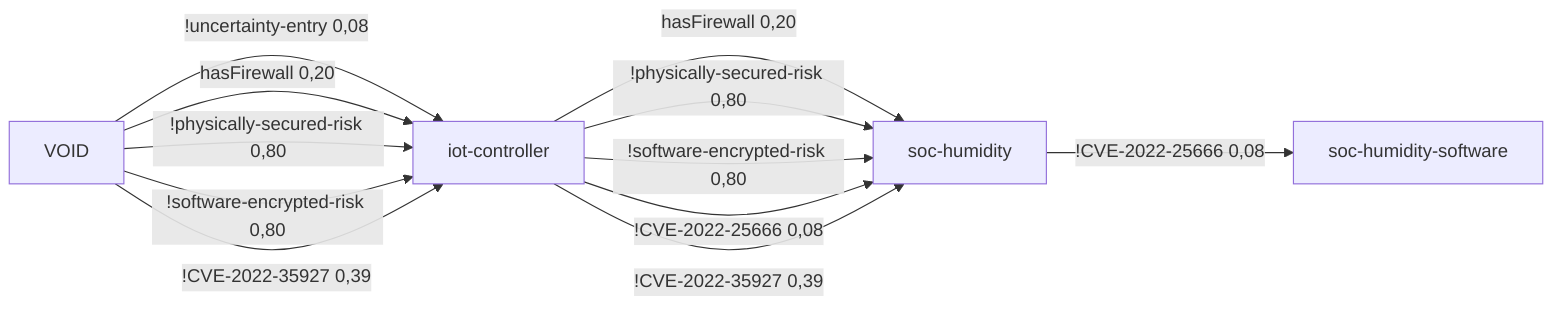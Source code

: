 %% AttributeChange [4mcontiki-ng/contiki-ng[0m to [4m4.7[0m for node [4msoc-humidity[0m
%%  VOID -[0,98]->  iot-controller -[0,98]->  soc-humidity -[0,08]-> soc-humidity-software 3,86 0,08
flowchart LR
	iot-controller[iot-controller]
	soc-humidity-software[soc-humidity-software]
	soc-humidity[soc-humidity]
	VOID[VOID]
	iot-controller -->|hasFirewall 0,20| soc-humidity
	iot-controller -->|!physically-secured-risk 0,80| soc-humidity
	iot-controller -->|!software-encrypted-risk 0,80| soc-humidity
	iot-controller -->|!CVE-2022-25666 0,08| soc-humidity
	iot-controller -->|!CVE-2022-35927 0,39| soc-humidity
	soc-humidity -->|!CVE-2022-25666 0,08| soc-humidity-software
	VOID -->|!uncertainty-entry 0,08| iot-controller
	VOID -->|hasFirewall 0,20| iot-controller
	VOID -->|!physically-secured-risk 0,80| iot-controller
	VOID -->|!software-encrypted-risk 0,80| iot-controller
	VOID -->|!CVE-2022-35927 0,39| iot-controller